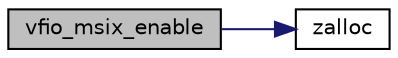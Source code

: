 digraph "vfio_msix_enable"
{
  edge [fontname="Helvetica",fontsize="10",labelfontname="Helvetica",labelfontsize="10"];
  node [fontname="Helvetica",fontsize="10",shape=record];
  rankdir="LR";
  Node1 [label="vfio_msix_enable",height=0.2,width=0.4,color="black", fillcolor="grey75", style="filled", fontcolor="black"];
  Node1 -> Node2 [color="midnightblue",fontsize="10",style="solid",fontname="Helvetica"];
  Node2 [label="zalloc",height=0.2,width=0.4,color="black", fillcolor="white", style="filled",URL="$unvme__log_8h.html#ad0365f35de6857f0533c276a8d243ccc"];
}
